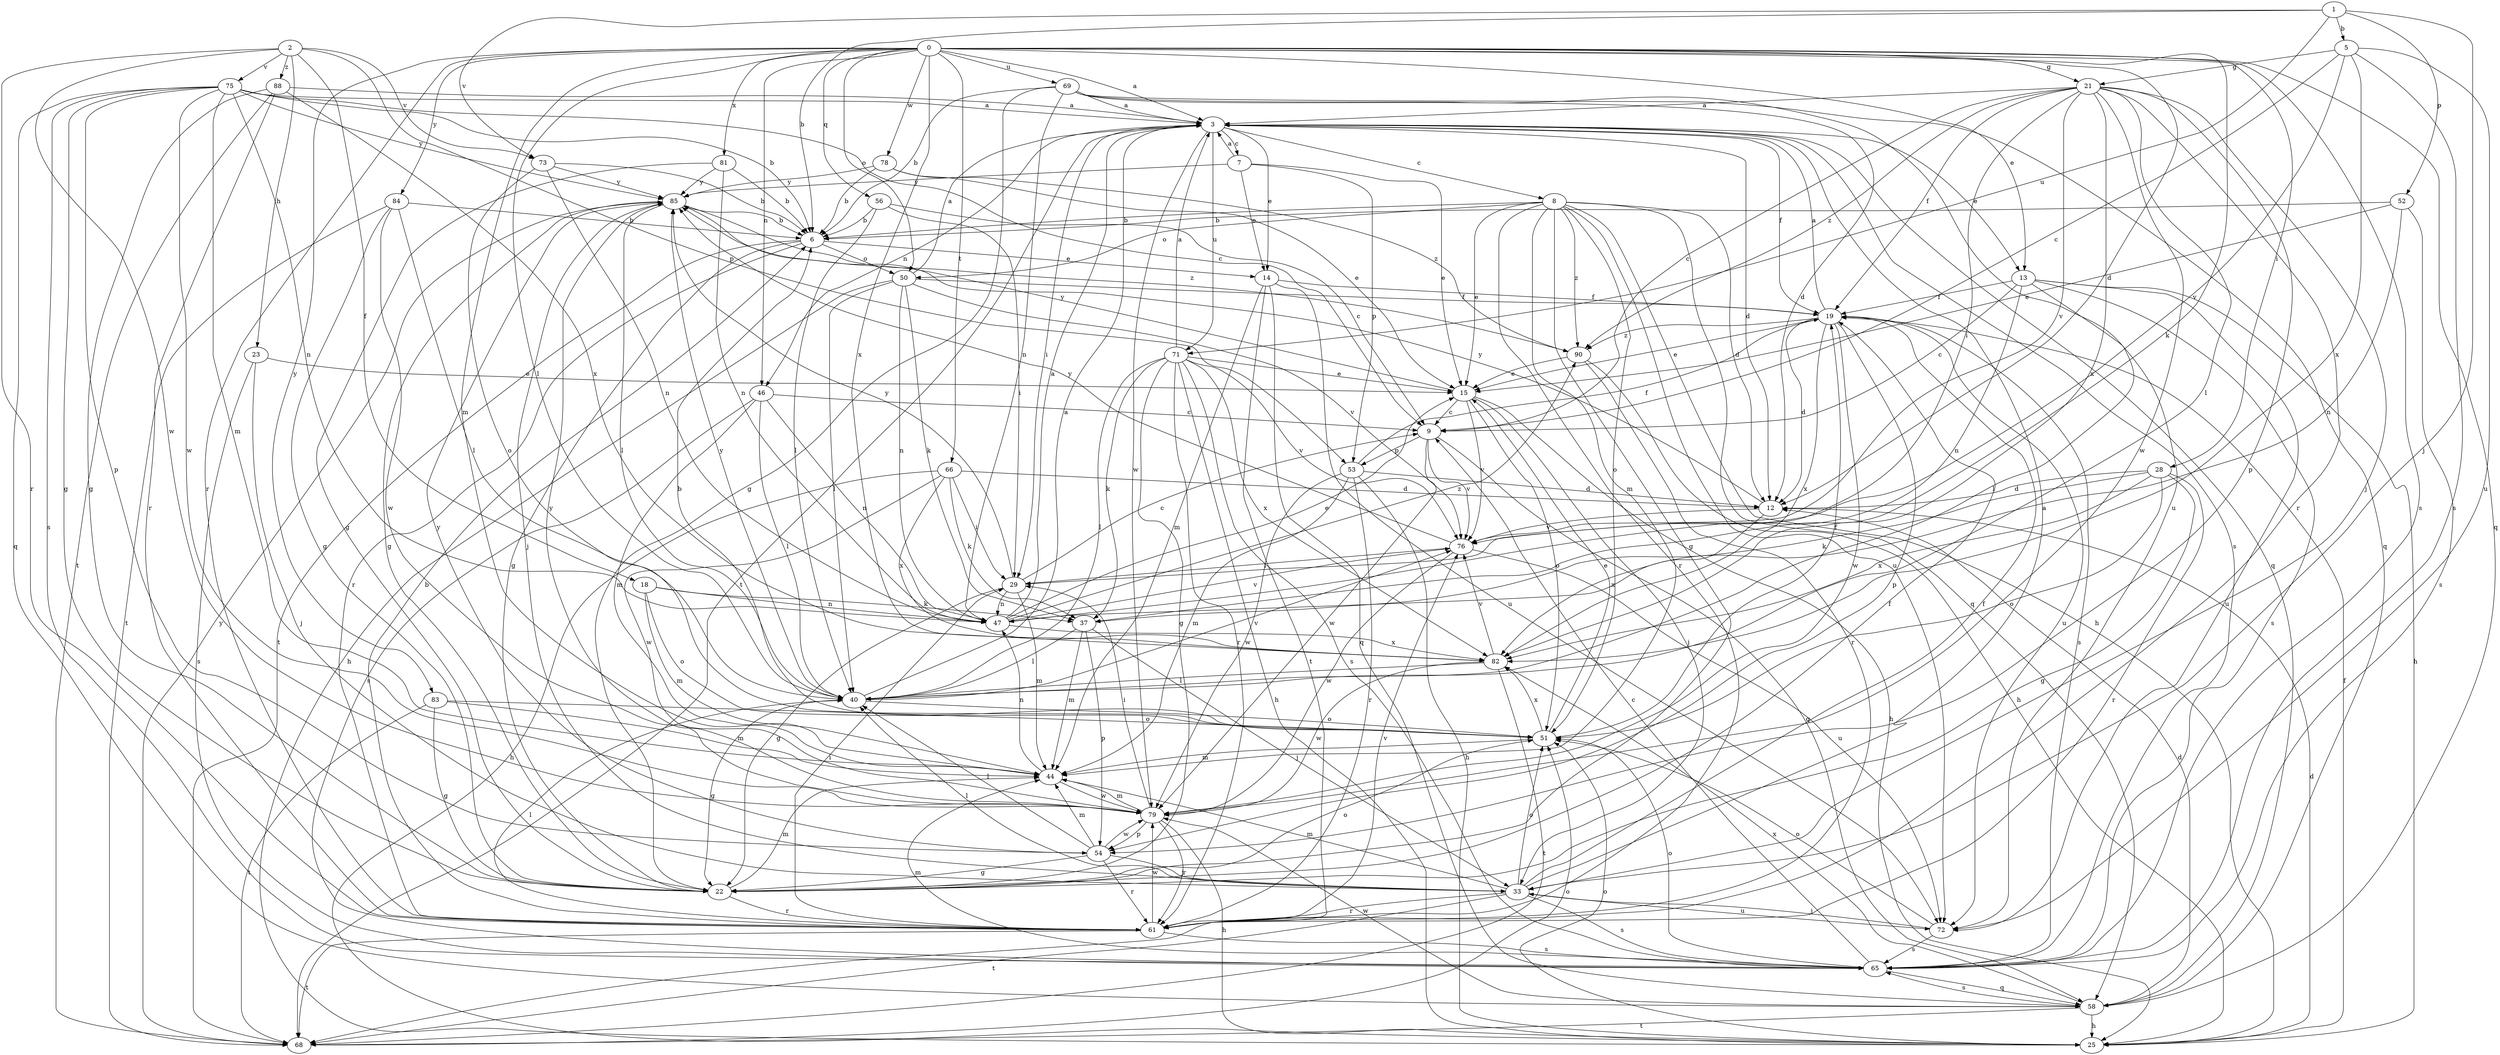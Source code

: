 strict digraph  {
0;
1;
2;
3;
5;
6;
7;
8;
9;
12;
13;
14;
15;
18;
19;
21;
22;
23;
25;
28;
29;
33;
37;
40;
44;
46;
47;
50;
51;
52;
53;
54;
56;
58;
61;
65;
66;
68;
69;
71;
72;
73;
75;
76;
78;
79;
81;
82;
83;
84;
85;
88;
90;
0 -> 3  [label=a];
0 -> 12  [label=d];
0 -> 13  [label=e];
0 -> 21  [label=g];
0 -> 28  [label=i];
0 -> 37  [label=k];
0 -> 40  [label=l];
0 -> 44  [label=m];
0 -> 46  [label=n];
0 -> 50  [label=o];
0 -> 56  [label=q];
0 -> 58  [label=q];
0 -> 61  [label=r];
0 -> 65  [label=s];
0 -> 66  [label=t];
0 -> 69  [label=u];
0 -> 78  [label=w];
0 -> 81  [label=x];
0 -> 82  [label=x];
0 -> 83  [label=y];
0 -> 84  [label=y];
1 -> 5  [label=b];
1 -> 6  [label=b];
1 -> 33  [label=j];
1 -> 52  [label=p];
1 -> 71  [label=u];
1 -> 73  [label=v];
2 -> 18  [label=f];
2 -> 23  [label=h];
2 -> 53  [label=p];
2 -> 61  [label=r];
2 -> 73  [label=v];
2 -> 75  [label=v];
2 -> 79  [label=w];
2 -> 88  [label=z];
3 -> 7  [label=c];
3 -> 8  [label=c];
3 -> 12  [label=d];
3 -> 13  [label=e];
3 -> 14  [label=e];
3 -> 19  [label=f];
3 -> 29  [label=i];
3 -> 46  [label=n];
3 -> 58  [label=q];
3 -> 65  [label=s];
3 -> 68  [label=t];
3 -> 71  [label=u];
3 -> 79  [label=w];
5 -> 9  [label=c];
5 -> 21  [label=g];
5 -> 65  [label=s];
5 -> 72  [label=u];
5 -> 76  [label=v];
5 -> 82  [label=x];
6 -> 14  [label=e];
6 -> 22  [label=g];
6 -> 50  [label=o];
6 -> 61  [label=r];
6 -> 68  [label=t];
7 -> 3  [label=a];
7 -> 14  [label=e];
7 -> 15  [label=e];
7 -> 53  [label=p];
7 -> 85  [label=y];
8 -> 6  [label=b];
8 -> 12  [label=d];
8 -> 15  [label=e];
8 -> 22  [label=g];
8 -> 25  [label=h];
8 -> 44  [label=m];
8 -> 50  [label=o];
8 -> 51  [label=o];
8 -> 58  [label=q];
8 -> 61  [label=r];
8 -> 72  [label=u];
8 -> 90  [label=z];
9 -> 53  [label=p];
9 -> 58  [label=q];
9 -> 76  [label=v];
9 -> 79  [label=w];
12 -> 76  [label=v];
12 -> 82  [label=x];
12 -> 85  [label=y];
13 -> 9  [label=c];
13 -> 19  [label=f];
13 -> 25  [label=h];
13 -> 40  [label=l];
13 -> 47  [label=n];
13 -> 65  [label=s];
13 -> 72  [label=u];
14 -> 19  [label=f];
14 -> 44  [label=m];
14 -> 58  [label=q];
14 -> 68  [label=t];
14 -> 72  [label=u];
15 -> 9  [label=c];
15 -> 25  [label=h];
15 -> 33  [label=j];
15 -> 51  [label=o];
15 -> 76  [label=v];
15 -> 85  [label=y];
18 -> 37  [label=k];
18 -> 44  [label=m];
18 -> 47  [label=n];
18 -> 51  [label=o];
19 -> 3  [label=a];
19 -> 12  [label=d];
19 -> 15  [label=e];
19 -> 54  [label=p];
19 -> 65  [label=s];
19 -> 72  [label=u];
19 -> 79  [label=w];
19 -> 82  [label=x];
19 -> 90  [label=z];
21 -> 3  [label=a];
21 -> 9  [label=c];
21 -> 19  [label=f];
21 -> 29  [label=i];
21 -> 33  [label=j];
21 -> 40  [label=l];
21 -> 54  [label=p];
21 -> 61  [label=r];
21 -> 76  [label=v];
21 -> 79  [label=w];
21 -> 82  [label=x];
21 -> 90  [label=z];
22 -> 19  [label=f];
22 -> 44  [label=m];
22 -> 51  [label=o];
22 -> 61  [label=r];
23 -> 15  [label=e];
23 -> 33  [label=j];
23 -> 65  [label=s];
25 -> 12  [label=d];
25 -> 19  [label=f];
25 -> 51  [label=o];
28 -> 12  [label=d];
28 -> 22  [label=g];
28 -> 37  [label=k];
28 -> 51  [label=o];
28 -> 61  [label=r];
28 -> 82  [label=x];
29 -> 9  [label=c];
29 -> 22  [label=g];
29 -> 44  [label=m];
29 -> 47  [label=n];
29 -> 85  [label=y];
33 -> 3  [label=a];
33 -> 19  [label=f];
33 -> 40  [label=l];
33 -> 44  [label=m];
33 -> 51  [label=o];
33 -> 61  [label=r];
33 -> 65  [label=s];
33 -> 68  [label=t];
33 -> 72  [label=u];
37 -> 33  [label=j];
37 -> 40  [label=l];
37 -> 44  [label=m];
37 -> 54  [label=p];
40 -> 3  [label=a];
40 -> 22  [label=g];
40 -> 51  [label=o];
40 -> 76  [label=v];
40 -> 85  [label=y];
44 -> 47  [label=n];
44 -> 79  [label=w];
46 -> 9  [label=c];
46 -> 40  [label=l];
46 -> 44  [label=m];
46 -> 47  [label=n];
46 -> 65  [label=s];
47 -> 3  [label=a];
47 -> 15  [label=e];
47 -> 76  [label=v];
47 -> 82  [label=x];
47 -> 90  [label=z];
50 -> 3  [label=a];
50 -> 19  [label=f];
50 -> 25  [label=h];
50 -> 37  [label=k];
50 -> 40  [label=l];
50 -> 47  [label=n];
50 -> 76  [label=v];
51 -> 6  [label=b];
51 -> 15  [label=e];
51 -> 19  [label=f];
51 -> 44  [label=m];
51 -> 82  [label=x];
52 -> 6  [label=b];
52 -> 15  [label=e];
52 -> 47  [label=n];
52 -> 65  [label=s];
53 -> 12  [label=d];
53 -> 19  [label=f];
53 -> 25  [label=h];
53 -> 44  [label=m];
53 -> 61  [label=r];
53 -> 79  [label=w];
54 -> 22  [label=g];
54 -> 33  [label=j];
54 -> 40  [label=l];
54 -> 44  [label=m];
54 -> 61  [label=r];
54 -> 79  [label=w];
54 -> 85  [label=y];
56 -> 6  [label=b];
56 -> 9  [label=c];
56 -> 29  [label=i];
56 -> 40  [label=l];
58 -> 12  [label=d];
58 -> 25  [label=h];
58 -> 65  [label=s];
58 -> 68  [label=t];
58 -> 79  [label=w];
58 -> 82  [label=x];
61 -> 6  [label=b];
61 -> 29  [label=i];
61 -> 40  [label=l];
61 -> 65  [label=s];
61 -> 68  [label=t];
61 -> 76  [label=v];
61 -> 79  [label=w];
65 -> 9  [label=c];
65 -> 44  [label=m];
65 -> 51  [label=o];
65 -> 58  [label=q];
66 -> 12  [label=d];
66 -> 25  [label=h];
66 -> 29  [label=i];
66 -> 37  [label=k];
66 -> 79  [label=w];
66 -> 82  [label=x];
68 -> 51  [label=o];
68 -> 85  [label=y];
69 -> 3  [label=a];
69 -> 6  [label=b];
69 -> 12  [label=d];
69 -> 22  [label=g];
69 -> 47  [label=n];
69 -> 58  [label=q];
69 -> 72  [label=u];
71 -> 3  [label=a];
71 -> 15  [label=e];
71 -> 22  [label=g];
71 -> 25  [label=h];
71 -> 37  [label=k];
71 -> 40  [label=l];
71 -> 61  [label=r];
71 -> 65  [label=s];
71 -> 76  [label=v];
71 -> 82  [label=x];
72 -> 33  [label=j];
72 -> 51  [label=o];
72 -> 65  [label=s];
73 -> 6  [label=b];
73 -> 47  [label=n];
73 -> 51  [label=o];
73 -> 85  [label=y];
75 -> 3  [label=a];
75 -> 6  [label=b];
75 -> 9  [label=c];
75 -> 22  [label=g];
75 -> 44  [label=m];
75 -> 47  [label=n];
75 -> 54  [label=p];
75 -> 58  [label=q];
75 -> 65  [label=s];
75 -> 79  [label=w];
75 -> 85  [label=y];
76 -> 29  [label=i];
76 -> 72  [label=u];
76 -> 79  [label=w];
76 -> 85  [label=y];
78 -> 6  [label=b];
78 -> 15  [label=e];
78 -> 85  [label=y];
78 -> 90  [label=z];
79 -> 25  [label=h];
79 -> 29  [label=i];
79 -> 44  [label=m];
79 -> 54  [label=p];
79 -> 61  [label=r];
79 -> 85  [label=y];
81 -> 6  [label=b];
81 -> 22  [label=g];
81 -> 47  [label=n];
81 -> 85  [label=y];
82 -> 40  [label=l];
82 -> 68  [label=t];
82 -> 76  [label=v];
82 -> 79  [label=w];
83 -> 22  [label=g];
83 -> 44  [label=m];
83 -> 51  [label=o];
83 -> 68  [label=t];
84 -> 6  [label=b];
84 -> 22  [label=g];
84 -> 40  [label=l];
84 -> 68  [label=t];
84 -> 79  [label=w];
85 -> 6  [label=b];
85 -> 22  [label=g];
85 -> 33  [label=j];
85 -> 40  [label=l];
85 -> 90  [label=z];
88 -> 3  [label=a];
88 -> 22  [label=g];
88 -> 61  [label=r];
88 -> 68  [label=t];
88 -> 82  [label=x];
90 -> 15  [label=e];
90 -> 25  [label=h];
90 -> 61  [label=r];
}
